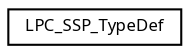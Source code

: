 digraph "Graphical Class Hierarchy"
{
  edge [fontname="Sans",fontsize="8",labelfontname="Sans",labelfontsize="8"];
  node [fontname="Sans",fontsize="8",shape=record];
  rankdir="LR";
  Node1 [label="LPC_SSP_TypeDef",height=0.2,width=0.4,color="black", fillcolor="white", style="filled",URL="$struct_l_p_c___s_s_p___type_def.html",tooltip="Synchronous Serial Communication (SSP) register structure definition. "];
}
